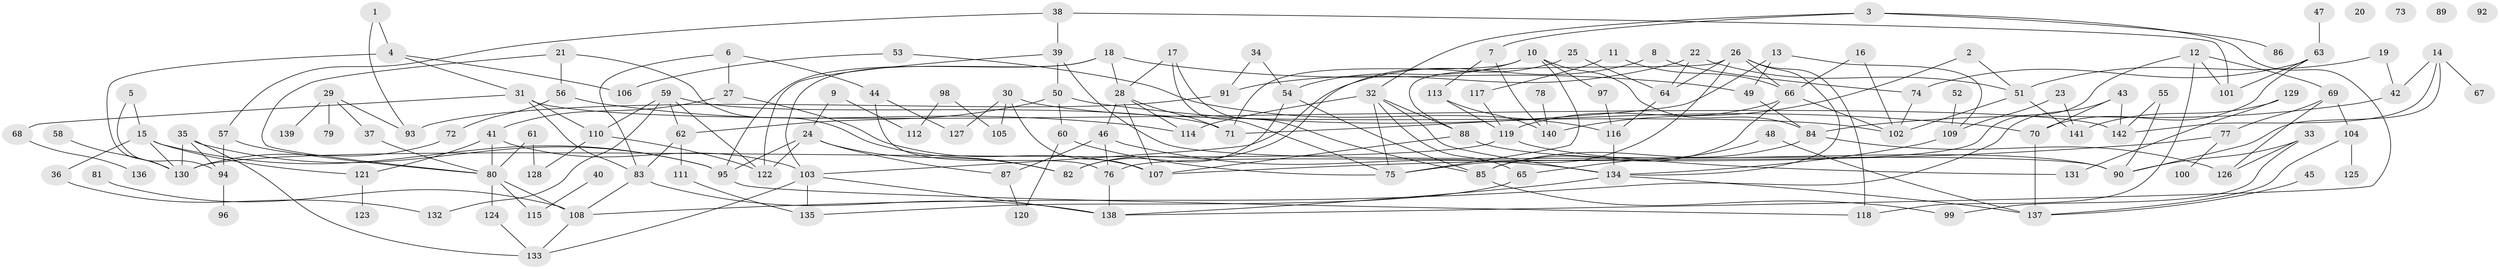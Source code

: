 // Generated by graph-tools (version 1.1) at 2025/33/03/09/25 02:33:29]
// undirected, 142 vertices, 220 edges
graph export_dot {
graph [start="1"]
  node [color=gray90,style=filled];
  1;
  2;
  3;
  4;
  5;
  6;
  7;
  8;
  9;
  10;
  11;
  12;
  13;
  14;
  15;
  16;
  17;
  18;
  19;
  20;
  21;
  22;
  23;
  24;
  25;
  26;
  27;
  28;
  29;
  30;
  31;
  32;
  33;
  34;
  35;
  36;
  37;
  38;
  39;
  40;
  41;
  42;
  43;
  44;
  45;
  46;
  47;
  48;
  49;
  50;
  51;
  52;
  53;
  54;
  55;
  56;
  57;
  58;
  59;
  60;
  61;
  62;
  63;
  64;
  65;
  66;
  67;
  68;
  69;
  70;
  71;
  72;
  73;
  74;
  75;
  76;
  77;
  78;
  79;
  80;
  81;
  82;
  83;
  84;
  85;
  86;
  87;
  88;
  89;
  90;
  91;
  92;
  93;
  94;
  95;
  96;
  97;
  98;
  99;
  100;
  101;
  102;
  103;
  104;
  105;
  106;
  107;
  108;
  109;
  110;
  111;
  112;
  113;
  114;
  115;
  116;
  117;
  118;
  119;
  120;
  121;
  122;
  123;
  124;
  125;
  126;
  127;
  128;
  129;
  130;
  131;
  132;
  133;
  134;
  135;
  136;
  137;
  138;
  139;
  140;
  141;
  142;
  1 -- 4;
  1 -- 93;
  2 -- 51;
  2 -- 140;
  3 -- 7;
  3 -- 32;
  3 -- 86;
  3 -- 138;
  4 -- 31;
  4 -- 106;
  4 -- 130;
  5 -- 15;
  5 -- 94;
  6 -- 27;
  6 -- 44;
  6 -- 83;
  7 -- 113;
  7 -- 140;
  8 -- 74;
  8 -- 103;
  9 -- 24;
  9 -- 112;
  10 -- 54;
  10 -- 71;
  10 -- 75;
  10 -- 84;
  10 -- 97;
  11 -- 66;
  11 -- 117;
  12 -- 69;
  12 -- 76;
  12 -- 101;
  12 -- 118;
  13 -- 49;
  13 -- 71;
  13 -- 109;
  14 -- 42;
  14 -- 67;
  14 -- 90;
  14 -- 142;
  15 -- 36;
  15 -- 95;
  15 -- 121;
  15 -- 130;
  16 -- 66;
  16 -- 102;
  17 -- 28;
  17 -- 75;
  17 -- 85;
  18 -- 28;
  18 -- 49;
  18 -- 95;
  18 -- 103;
  19 -- 42;
  19 -- 51;
  21 -- 56;
  21 -- 80;
  21 -- 82;
  22 -- 51;
  22 -- 64;
  22 -- 91;
  23 -- 109;
  23 -- 141;
  24 -- 82;
  24 -- 87;
  24 -- 95;
  24 -- 122;
  25 -- 64;
  25 -- 82;
  26 -- 64;
  26 -- 66;
  26 -- 75;
  26 -- 88;
  26 -- 118;
  26 -- 134;
  27 -- 41;
  27 -- 107;
  28 -- 46;
  28 -- 71;
  28 -- 107;
  28 -- 114;
  29 -- 37;
  29 -- 79;
  29 -- 93;
  29 -- 139;
  30 -- 102;
  30 -- 105;
  30 -- 107;
  30 -- 127;
  31 -- 68;
  31 -- 83;
  31 -- 110;
  31 -- 142;
  32 -- 65;
  32 -- 75;
  32 -- 88;
  32 -- 114;
  32 -- 134;
  33 -- 90;
  33 -- 99;
  33 -- 126;
  34 -- 54;
  34 -- 91;
  35 -- 94;
  35 -- 95;
  35 -- 130;
  35 -- 133;
  36 -- 132;
  37 -- 80;
  38 -- 39;
  38 -- 57;
  38 -- 101;
  39 -- 50;
  39 -- 90;
  39 -- 122;
  40 -- 115;
  41 -- 80;
  41 -- 103;
  41 -- 121;
  42 -- 84;
  43 -- 70;
  43 -- 108;
  43 -- 142;
  44 -- 76;
  44 -- 127;
  45 -- 137;
  46 -- 76;
  46 -- 87;
  46 -- 134;
  47 -- 63;
  48 -- 65;
  48 -- 137;
  49 -- 84;
  50 -- 60;
  50 -- 62;
  50 -- 70;
  51 -- 102;
  51 -- 141;
  52 -- 109;
  53 -- 106;
  53 -- 116;
  54 -- 82;
  54 -- 85;
  55 -- 90;
  55 -- 142;
  56 -- 72;
  56 -- 114;
  57 -- 80;
  57 -- 94;
  58 -- 130;
  59 -- 62;
  59 -- 71;
  59 -- 110;
  59 -- 122;
  59 -- 132;
  60 -- 75;
  60 -- 120;
  61 -- 80;
  61 -- 128;
  62 -- 83;
  62 -- 111;
  63 -- 70;
  63 -- 74;
  63 -- 101;
  64 -- 116;
  65 -- 135;
  66 -- 85;
  66 -- 102;
  66 -- 119;
  68 -- 136;
  69 -- 77;
  69 -- 104;
  69 -- 126;
  70 -- 137;
  72 -- 130;
  74 -- 102;
  76 -- 138;
  77 -- 100;
  77 -- 107;
  78 -- 140;
  80 -- 108;
  80 -- 115;
  80 -- 124;
  81 -- 108;
  83 -- 108;
  83 -- 138;
  84 -- 85;
  84 -- 126;
  85 -- 99;
  87 -- 120;
  88 -- 90;
  88 -- 107;
  91 -- 93;
  94 -- 96;
  95 -- 118;
  97 -- 116;
  98 -- 105;
  98 -- 112;
  103 -- 133;
  103 -- 135;
  103 -- 138;
  104 -- 125;
  104 -- 137;
  108 -- 133;
  109 -- 134;
  110 -- 122;
  110 -- 128;
  111 -- 135;
  113 -- 119;
  113 -- 140;
  116 -- 134;
  117 -- 119;
  119 -- 130;
  119 -- 131;
  121 -- 123;
  124 -- 133;
  129 -- 131;
  129 -- 141;
  134 -- 137;
  134 -- 138;
}
